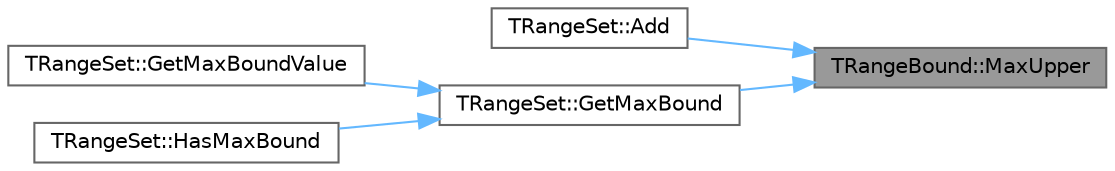digraph "TRangeBound::MaxUpper"
{
 // INTERACTIVE_SVG=YES
 // LATEX_PDF_SIZE
  bgcolor="transparent";
  edge [fontname=Helvetica,fontsize=10,labelfontname=Helvetica,labelfontsize=10];
  node [fontname=Helvetica,fontsize=10,shape=box,height=0.2,width=0.4];
  rankdir="RL";
  Node1 [id="Node000001",label="TRangeBound::MaxUpper",height=0.2,width=0.4,color="gray40", fillcolor="grey60", style="filled", fontcolor="black",tooltip="Returns the greater of two upper bounds."];
  Node1 -> Node2 [id="edge1_Node000001_Node000002",dir="back",color="steelblue1",style="solid",tooltip=" "];
  Node2 [id="Node000002",label="TRangeSet::Add",height=0.2,width=0.4,color="grey40", fillcolor="white", style="filled",URL="$df/df2/classTRangeSet.html#ac431bef0c0f97e9942cb09b3e82dc26f",tooltip="Adds a range to the set."];
  Node1 -> Node3 [id="edge2_Node000001_Node000003",dir="back",color="steelblue1",style="solid",tooltip=" "];
  Node3 [id="Node000003",label="TRangeSet::GetMaxBound",height=0.2,width=0.4,color="grey40", fillcolor="white", style="filled",URL="$df/df2/classTRangeSet.html#a12c062c50cc2acd11c05f89e5ed5c350",tooltip="Gets the range set's uppermost bound."];
  Node3 -> Node4 [id="edge3_Node000003_Node000004",dir="back",color="steelblue1",style="solid",tooltip=" "];
  Node4 [id="Node000004",label="TRangeSet::GetMaxBoundValue",height=0.2,width=0.4,color="grey40", fillcolor="white", style="filled",URL="$df/df2/classTRangeSet.html#ae117c3131d0df94511dd5ecd59f0fdca",tooltip="Gets the value of the uppermost bound."];
  Node3 -> Node5 [id="edge4_Node000003_Node000005",dir="back",color="steelblue1",style="solid",tooltip=" "];
  Node5 [id="Node000005",label="TRangeSet::HasMaxBound",height=0.2,width=0.4,color="grey40", fillcolor="white", style="filled",URL="$df/df2/classTRangeSet.html#a056fa31907de71c0b3e1d8e29b56b25e",tooltip="Checks whether the range has an uppermost bound."];
}
